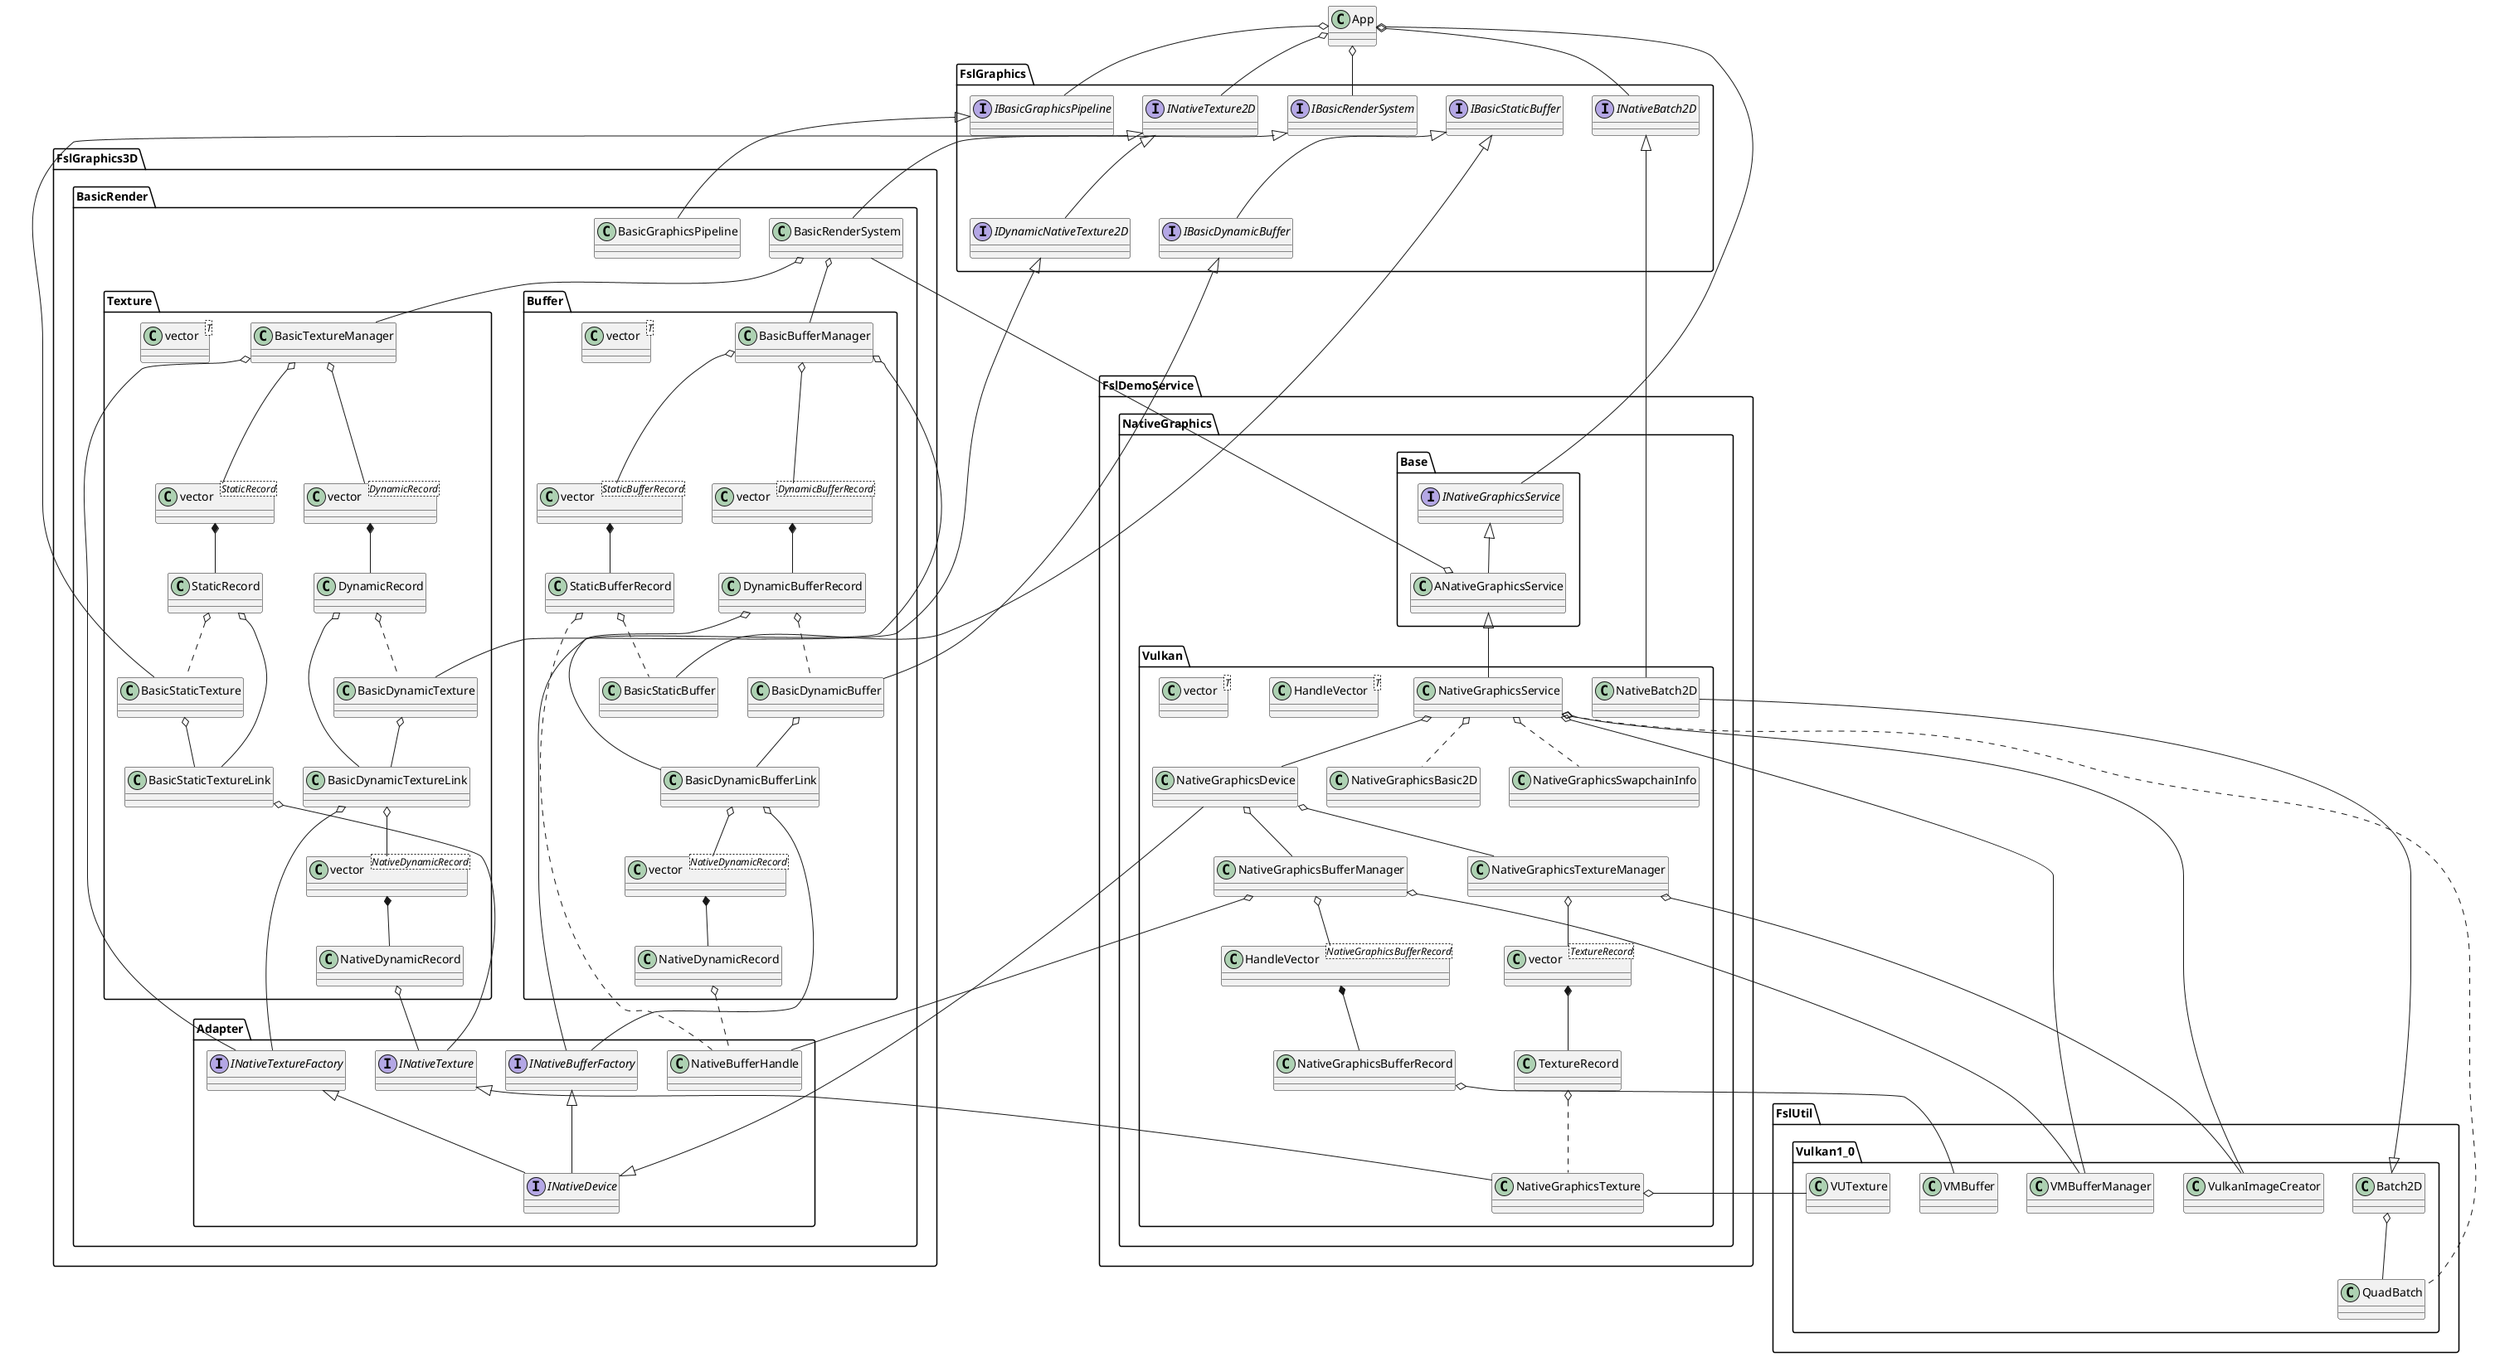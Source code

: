 @startuml NativeGraphicsService DF5.8.0 Build5 Class Diagram
'!pragma ratio 0.66
'left to right direction
scale 1

namespace FslGraphics {
    interface INativeTexture2D
    interface IDynamicNativeTexture2D
    interface INativeBatch2D
    interface IBasicRenderSystem
    interface IBasicGraphicsPipeline
    interface IBasicStaticBuffer
    interface IBasicDynamicBuffer

    INativeTexture2D <|-- IDynamicNativeTexture2D
    IBasicStaticBuffer <|-- IBasicDynamicBuffer
}

namespace FslGraphics3D.BasicRender {
    namespace FslGraphics3D.BasicRender.Adapter {
        class NativeBufferHandle
        interface INativeBufferFactory
        interface INativeTexture
        interface INativeTextureFactory
        interface INativeDevice

        INativeBufferFactory <|-- INativeDevice
        INativeTextureFactory <|-- INativeDevice
    }

    namespace FslGraphics3D.BasicRender.Texture {
        class BasicTextureManager
        class BasicStaticTexture
        class BasicDynamicTexture
        class BasicStaticTextureLink
        class BasicDynamicTextureLink
        class DynamicRecord
        class StaticRecord
        class NativeDynamicRecord
        class vector<T>
        class "vector<DynamicRecord>" as vector_DynamicRecord
        class "vector<StaticRecord>" as vector_StaticRecord
        class "vector<NativeDynamicRecord>" as vector_NativeDynamicRecord

        BasicTextureManager o-- vector_StaticRecord
        BasicTextureManager o-- vector_DynamicRecord
        BasicTextureManager o-- FslGraphics3D.BasicRender.Adapter.INativeTextureFactory

        vector_StaticRecord *-- StaticRecord
        StaticRecord o.. BasicStaticTexture
        StaticRecord o-- BasicStaticTextureLink

        vector_DynamicRecord *-- DynamicRecord
        DynamicRecord o.. BasicDynamicTexture
        DynamicRecord o-- BasicDynamicTextureLink

        FslGraphics.INativeTexture2D <|-- BasicStaticTexture
        FslGraphics.IDynamicNativeTexture2D <|-- BasicDynamicTexture

        ' BasicDynamicTextureLink
        BasicDynamicTextureLink o-- FslGraphics3D.BasicRender.Adapter.INativeTextureFactory
        BasicDynamicTextureLink o-- vector_NativeDynamicRecord

        vector_NativeDynamicRecord *-- NativeDynamicRecord
        NativeDynamicRecord o-- FslGraphics3D.BasicRender.Adapter.INativeTexture

        ' BasicStaticTextureLink
        BasicStaticTextureLink o-- FslGraphics3D.BasicRender.Adapter.INativeTexture

        BasicDynamicTexture o-- BasicDynamicTextureLink
        BasicStaticTexture o-- BasicStaticTextureLink
    }

    namespace FslGraphics3D.BasicRender.Buffer {
        class BasicDynamicBuffer
        class BasicStaticBuffer

        class BasicBufferManager
        class BasicDynamicBufferLink
        class DynamicBufferRecord
        class StaticBufferRecord
        class NativeDynamicRecord
        class vector<T>
        class "vector<DynamicBufferRecord>" as vector_DynamicBufferRecord
        class "vector<StaticBufferRecord>" as vector_StaticBufferRecord
        class "vector<NativeDynamicRecord>" as vector_NativeDynamicRecord

        ' BasicBufferManager
        BasicBufferManager o-- vector_StaticBufferRecord
        BasicBufferManager o-- vector_DynamicBufferRecord
        BasicBufferManager o-- FslGraphics3D.BasicRender.Adapter.INativeBufferFactory

        ' vector_StaticBufferRecord
        vector_StaticBufferRecord *-- StaticBufferRecord
        StaticBufferRecord o.. FslGraphics3D.BasicRender.Adapter.NativeBufferHandle
        StaticBufferRecord o.. BasicStaticBuffer

        ' vector_DynamicBufferRecord
        vector_DynamicBufferRecord *-- DynamicBufferRecord
        DynamicBufferRecord o-- BasicDynamicBufferLink
        DynamicBufferRecord o.. BasicDynamicBuffer

        ' BasicDynamicBuffer
        FslGraphics.IBasicDynamicBuffer <|-- BasicDynamicBuffer
        BasicDynamicBuffer o-- BasicDynamicBufferLink

        ' BasicStaticBuffer
        FslGraphics.IBasicStaticBuffer <|-- BasicStaticBuffer

        'BasicDynamicBufferLink
        BasicDynamicBufferLink o-- FslGraphics3D.BasicRender.Adapter.INativeBufferFactory
        BasicDynamicBufferLink o-- vector_NativeDynamicRecord
        vector_NativeDynamicRecord *-- NativeDynamicRecord
        NativeDynamicRecord o.. FslGraphics3D.BasicRender.Adapter.NativeBufferHandle
    }

    class BasicRenderSystem
    class BasicGraphicsPipeline

    ' BasicRenderSystem
    FslGraphics.IBasicRenderSystem <|-- BasicRenderSystem
    BasicRenderSystem o-- FslGraphics3D.BasicRender.Buffer.BasicBufferManager
    BasicRenderSystem o-- FslGraphics3D.BasicRender.Texture.BasicTextureManager

    ' RenderGraphicsPipeline
    FslGraphics.IBasicGraphicsPipeline <|-- BasicGraphicsPipeline
}

namespace FslDemoService.NativeGraphics.Base {
    interface INativeGraphicsService
    class ANativeGraphicsService

    INativeGraphicsService <|-- ANativeGraphicsService
    ANativeGraphicsService o-- FslGraphics3D.BasicRender.BasicRenderSystem
}

namespace FslUtil.Vulkan1_0 {
    class Batch2D
    class QuadBatch
    class VMBufferManager
    class VulkanImageCreator
    class VUTexture

    Batch2D o-- QuadBatch
}


namespace FslDemoService.NativeGraphics.Vulkan {
    class NativeGraphicsBasic2D
    class NativeGraphicsService
    class NativeGraphicsSwapchainInfo
    class NativeBatch2D
    class NativeGraphicsDevice
    class NativeGraphicsBufferRecord
    class NativeGraphicsBufferManager
    class NativeGraphicsTexture
    class NativeGraphicsTextureManager
    class NativeGraphicsBufferRecord
    class TextureRecord
    class HandleVector<T>
    class "HandleVector<NativeGraphicsBufferRecord>" as HandleVector_NativeGraphicsBufferRecord
    class vector<T>
    class "vector<TextureRecord>" as vector_TextureRecord

    ' Batch2D
    FslGraphics.INativeBatch2D <|-- NativeBatch2D
    FslUtil.Vulkan1_0.Batch2D <|-- NativeBatch2D

    FslDemoService.NativeGraphics.Base.ANativeGraphicsService <|-- NativeGraphicsService
    NativeGraphicsService o-- NativeGraphicsDevice

    NativeGraphicsService o-- FslUtil.Vulkan1_0.VMBufferManager
    NativeGraphicsService o-- FslUtil.Vulkan1_0.VulkanImageCreator
    NativeGraphicsService o.. NativeGraphicsBasic2D
    NativeGraphicsService o.. NativeGraphicsSwapchainInfo
    NativeGraphicsService o.. FslUtil.Vulkan1_0.QuadBatch


    ' NativeGraphicsTexture
    FslGraphics3D.BasicRender.Adapter.INativeTexture <|-- NativeGraphicsTexture

    ' NativeGraphicsTextureManager
    NativeGraphicsTextureManager o-- FslUtil.Vulkan1_0.VulkanImageCreator
    NativeGraphicsTextureManager o-- vector_TextureRecord

    vector_TextureRecord *-- TextureRecord
    TextureRecord o.. NativeGraphicsTexture
    NativeGraphicsTexture o-- FslUtil.Vulkan1_0.VUTexture

    ' NativeGraphicsBufferManager
    NativeGraphicsBufferManager o-- FslUtil.Vulkan1_0.VMBufferManager
    NativeGraphicsBufferManager o-- HandleVector_NativeGraphicsBufferRecord
    NativeGraphicsBufferManager o-- FslGraphics3D.BasicRender.Adapter.NativeBufferHandle

    HandleVector_NativeGraphicsBufferRecord *-- NativeGraphicsBufferRecord
    NativeGraphicsBufferRecord o-- FslUtil.Vulkan1_0.VMBuffer

    ' NativeGraphicsDevice
    FslGraphics3D.BasicRender.Adapter.INativeDevice <|-- NativeGraphicsDevice
    NativeGraphicsDevice o-- NativeGraphicsBufferManager
    NativeGraphicsDevice o-- NativeGraphicsTextureManager

}

App o-- FslGraphics.INativeBatch2D
App o-- FslGraphics.INativeTexture2D
App o-- FslGraphics.IBasicRenderSystem
App o-- FslGraphics.IBasicGraphicsPipeline
App o-- FslDemoService.NativeGraphics.Base.INativeGraphicsService


@enduml